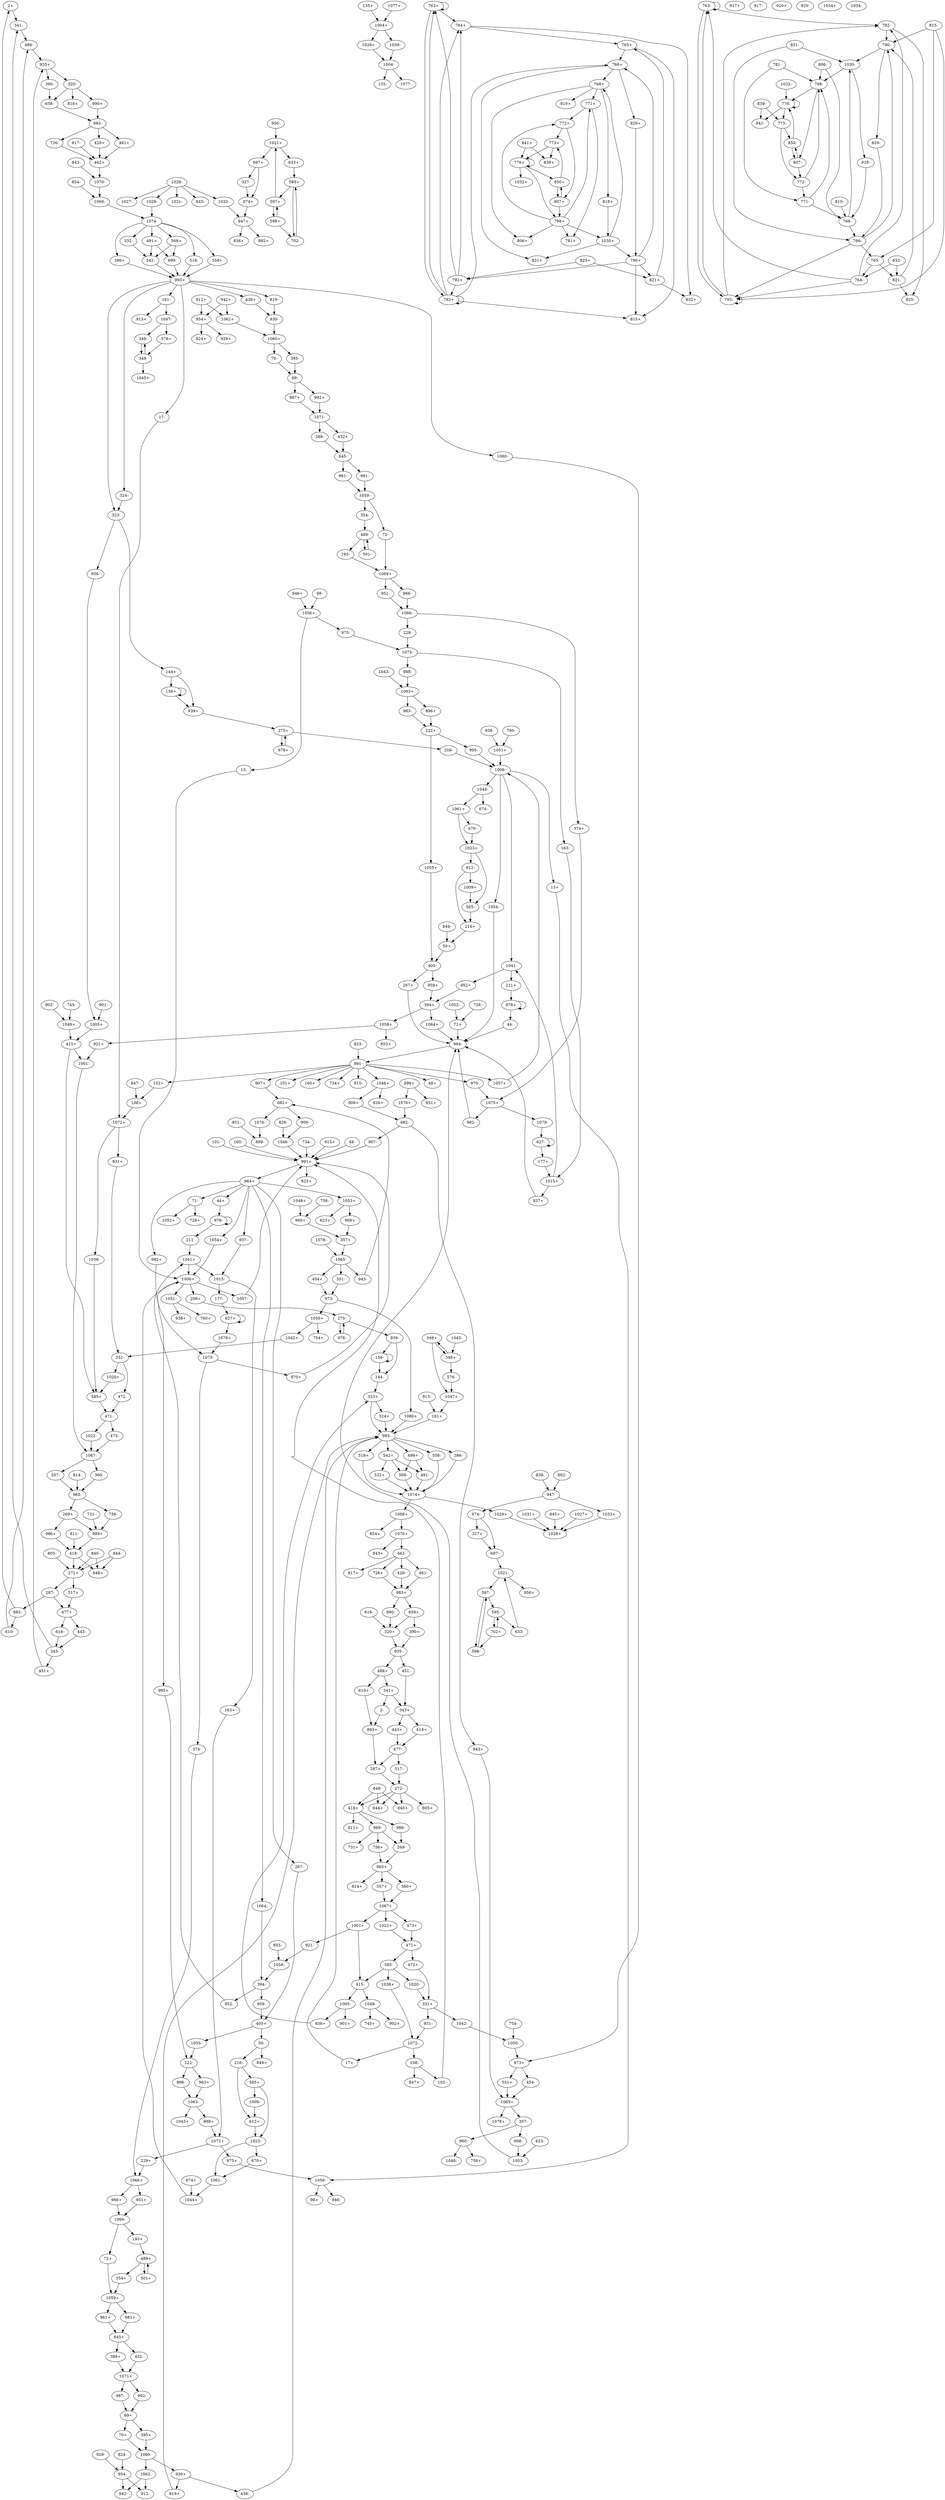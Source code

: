 digraph adj {
graph [k=96]
edge [d=-95]
"2+" [l=181 C=6617]
"2-" [l=181 C=6617]
"13+" [l=51885 C=1947701]
"13-" [l=51885 C=1947701]
"17+" [l=4302 C=157137]
"17-" [l=4302 C=157137]
"44+" [l=90139 C=2617283]
"44-" [l=90139 C=2617283]
"48+" [l=26106 C=727720]
"48-" [l=26106 C=727720]
"50+" [l=53007 C=1895568]
"50-" [l=53007 C=1895568]
"69+" [l=132 C=2029]
"69-" [l=132 C=2029]
"70+" [l=528 C=12772]
"70-" [l=528 C=12772]
"71+" [l=38166 C=1436063]
"71-" [l=38166 C=1436063]
"72+" [l=11473 C=368648]
"72-" [l=11473 C=368648]
"98+" [l=5160 C=167216]
"98-" [l=5160 C=167216]
"101+" [l=48884 C=1375836]
"101-" [l=48884 C=1375836]
"102+" [l=34471 C=1305440]
"102-" [l=34471 C=1305440]
"108+" [l=1276 C=48092]
"108-" [l=1276 C=48092]
"135+" [l=9150 C=266546]
"135-" [l=9150 C=266546]
"144+" [l=22200 C=800492]
"144-" [l=22200 C=800492]
"156+" [l=1881 C=69302]
"156-" [l=1881 C=69302]
"160+" [l=13412 C=392368]
"160-" [l=13412 C=392368]
"161+" [l=350 C=19166]
"161-" [l=350 C=19166]
"163+" [l=44864 C=1356671]
"163-" [l=44864 C=1356671]
"177+" [l=41532 C=1386006]
"177-" [l=41532 C=1386006]
"193+" [l=9313 C=338063]
"193-" [l=9313 C=338063]
"209+" [l=14202 C=516423]
"209-" [l=14202 C=516423]
"211+" [l=39254 C=1182845]
"211-" [l=39254 C=1182845]
"216+" [l=2477 C=88643]
"216-" [l=2477 C=88643]
"222+" [l=165 C=3057]
"222-" [l=165 C=3057]
"229+" [l=2241 C=73185]
"229-" [l=2241 C=73185]
"267+" [l=2547 C=73645]
"267-" [l=2547 C=73645]
"269+" [l=168 C=18448]
"269-" [l=168 C=18448]
"272+" [l=286 C=46418]
"272-" [l=286 C=46418]
"275+" [l=131 C=3288]
"275-" [l=131 C=3288]
"287+" [l=134 C=7957]
"287-" [l=134 C=7957]
"320+" [l=156 C=14797]
"320-" [l=156 C=14797]
"323+" [l=143 C=3876]
"323-" [l=143 C=3876]
"324+" [l=307 C=9463]
"324-" [l=307 C=9463]
"327+" [l=392 C=5532]
"327-" [l=392 C=5532]
"331+" [l=107 C=1008]
"331-" [l=107 C=1008]
"341+" [l=195 C=11542]
"341-" [l=195 C=11542]
"343+" [l=239 C=14252]
"343-" [l=239 C=14252]
"348+" [l=155 C=3600]
"348-" [l=155 C=3600]
"349+" [l=250 C=4128]
"349-" [l=250 C=4128]
"354+" [l=5063 C=165222]
"354-" [l=5063 C=165222]
"357+" [l=212 C=8329]
"357-" [l=212 C=8329]
"360+" [l=191 C=23078]
"360-" [l=191 C=23078]
"374+" [l=2644 C=95250]
"374-" [l=2644 C=95250]
"386+" [l=246 C=5491]
"386-" [l=246 C=5491]
"388+" [l=1997 C=56974]
"388-" [l=1997 C=56974]
"390+" [l=303 C=6026]
"390-" [l=303 C=6026]
"394+" [l=308 C=17489]
"394-" [l=308 C=17489]
"395+" [l=477 C=11457]
"395-" [l=477 C=11457]
"405+" [l=284 C=10400]
"405-" [l=284 C=10400]
"415+" [l=145 C=5037]
"415-" [l=145 C=5037]
"418+" [l=219 C=26355]
"418-" [l=219 C=26355]
"420+" [l=202 C=12623]
"420-" [l=202 C=12623]
"438+" [l=191 C=3357]
"438-" [l=191 C=3357]
"443+" [l=280 C=15753]
"443-" [l=280 C=15753]
"451+" [l=342 C=19946]
"451-" [l=342 C=19946]
"452+" [l=1106 C=33363]
"452-" [l=1106 C=33363]
"454+" [l=191 C=3642]
"454-" [l=191 C=3642]
"461+" [l=191 C=15406]
"461-" [l=191 C=15406]
"462+" [l=176 C=18499]
"462-" [l=176 C=18499]
"471+" [l=152 C=9434]
"471-" [l=152 C=9434]
"472+" [l=281 C=5447]
"472-" [l=281 C=5447]
"473+" [l=191 C=14977]
"473-" [l=191 C=14977]
"477+" [l=131 C=3671]
"477-" [l=131 C=3671]
"488+" [l=231 C=25290]
"488-" [l=231 C=25290]
"489+" [l=193 C=6011]
"489-" [l=193 C=6011]
"491+" [l=164 C=4144]
"491-" [l=164 C=4144]
"501+" [l=183 C=1664]
"501-" [l=183 C=1664]
"517+" [l=195 C=3477]
"517-" [l=195 C=3477]
"518+" [l=344 C=11056]
"518-" [l=344 C=11056]
"532+" [l=190 C=4565]
"532-" [l=190 C=4565]
"542+" [l=176 C=5882]
"542-" [l=176 C=5882]
"551+" [l=191 C=2925]
"551-" [l=191 C=2925]
"557+" [l=191 C=9326]
"557-" [l=191 C=9326]
"558+" [l=326 C=16362]
"558-" [l=326 C=16362]
"565+" [l=216 C=4342]
"565-" [l=216 C=4342]
"568+" [l=176 C=3745]
"568-" [l=176 C=3745]
"576+" [l=256 C=5246]
"576-" [l=256 C=5246]
"585+" [l=161 C=10418]
"585-" [l=161 C=10418]
"595+" [l=103 C=252]
"595-" [l=103 C=252]
"597+" [l=104 C=248]
"597-" [l=104 C=248]
"598+" [l=260 C=2143]
"598-" [l=260 C=2143]
"610+" [l=281 C=14896]
"610-" [l=281 C=14896]
"612+" [l=212 C=4029]
"612-" [l=212 C=4029]
"618+" [l=278 C=6241]
"618-" [l=278 C=6241]
"623+" [l=131 C=142]
"623-" [l=131 C=142]
"627+" [l=203 C=6126]
"627-" [l=203 C=6126]
"633+" [l=189 C=1446]
"633-" [l=189 C=1446]
"645+" [l=152 C=2572]
"645-" [l=152 C=2572]
"658+" [l=189 C=6440]
"658-" [l=189 C=6440]
"670+" [l=246 C=3976]
"670-" [l=246 C=3976]
"674+" [l=163 C=248]
"674-" [l=163 C=248]
"682+" [l=137 C=2319]
"682-" [l=137 C=2319]
"697+" [l=216 C=2537]
"697-" [l=216 C=2537]
"699+" [l=176 C=668]
"699-" [l=176 C=668]
"702+" [l=260 C=2694]
"702-" [l=260 C=2694]
"726+" [l=191 C=288]
"726-" [l=191 C=288]
"728+" [l=155 C=409]
"728-" [l=155 C=409]
"731+" [l=125 C=143]
"731-" [l=125 C=143]
"734+" [l=117 C=53]
"734-" [l=117 C=53]
"745+" [l=126 C=66]
"745-" [l=126 C=66]
"754+" [l=196 C=380]
"754-" [l=196 C=380]
"756+" [l=191 C=546]
"756-" [l=191 C=546]
"758+" [l=147 C=223]
"758-" [l=147 C=223]
"760+" [l=128 C=136]
"760-" [l=128 C=136]
"763+" [l=96 C=255]
"763-" [l=96 C=255]
"764+" [l=96 C=255]
"764-" [l=96 C=255]
"765+" [l=96 C=255]
"765-" [l=96 C=255]
"766+" [l=96 C=255]
"766-" [l=96 C=255]
"768+" [l=96 C=255]
"768-" [l=96 C=255]
"771+" [l=98 C=765]
"771-" [l=98 C=765]
"772+" [l=98 C=765]
"772-" [l=98 C=765]
"773+" [l=102 C=1710]
"773-" [l=102 C=1710]
"776+" [l=99 C=840]
"776-" [l=99 C=840]
"781+" [l=139 C=239]
"781-" [l=139 C=239]
"790+" [l=96 C=155]
"790-" [l=96 C=155]
"792+" [l=96 C=173]
"792-" [l=96 C=173]
"793+" [l=189 C=4006]
"793-" [l=189 C=4006]
"798+" [l=98 C=436]
"798-" [l=98 C=436]
"805+" [l=117 C=88]
"805-" [l=117 C=88]
"806+" [l=134 C=252]
"806-" [l=134 C=252]
"807+" [l=175 C=305]
"807-" [l=175 C=305]
"810+" [l=161 C=369]
"810-" [l=161 C=369]
"811+" [l=133 C=98]
"811-" [l=133 C=98]
"814+" [l=124 C=74]
"814-" [l=124 C=74]
"815+" [l=142 C=3016]
"815-" [l=142 C=3016]
"816+" [l=102 C=15]
"816-" [l=102 C=15]
"817+" [l=128 C=102]
"817-" [l=128 C=102]
"818+" [l=182 C=443]
"818-" [l=182 C=443]
"819+" [l=191 C=366]
"819-" [l=191 C=366]
"820+" [l=188 C=653]
"820-" [l=188 C=653]
"821+" [l=96 C=3]
"821-" [l=96 C=3]
"823+" [l=114 C=51]
"823-" [l=114 C=51]
"824+" [l=157 C=205]
"824-" [l=157 C=205]
"825+" [l=150 C=174]
"825-" [l=150 C=174]
"826+" [l=187 C=478]
"826-" [l=187 C=478]
"831+" [l=155 C=343]
"831-" [l=155 C=343]
"832+" [l=98 C=96]
"832-" [l=98 C=96]
"838+" [l=110 C=34]
"838-" [l=110 C=34]
"839+" [l=131 C=206]
"839-" [l=131 C=206]
"840+" [l=128 C=104]
"840-" [l=128 C=104]
"841+" [l=114 C=42]
"841-" [l=114 C=42]
"843+" [l=120 C=90]
"843-" [l=120 C=90]
"844+" [l=119 C=78]
"844-" [l=119 C=78]
"845+" [l=111 C=364]
"845-" [l=111 C=364]
"847+" [l=122 C=64]
"847-" [l=122 C=64]
"848+" [l=106 C=34]
"848-" [l=106 C=34]
"849+" [l=123 C=70]
"849-" [l=123 C=70]
"850+" [l=111 C=38]
"850-" [l=111 C=38]
"851+" [l=103 C=18]
"851-" [l=103 C=18]
"853+" [l=140 C=123]
"853-" [l=140 C=123]
"854+" [l=118 C=57]
"854-" [l=118 C=57]
"892+" [l=113049 C=3111879]
"892-" [l=113049 C=3111879]
"893+" [l=287 C=29556]
"893-" [l=287 C=29556]
"896+" [l=21865 C=680923]
"896-" [l=21865 C=680923]
"899+" [l=46513 C=1471307]
"899-" [l=46513 C=1471307]
"901+" [l=48671 C=1847974]
"901-" [l=48671 C=1847974]
"902+" [l=83395 C=3155699]
"902-" [l=83395 C=3155699]
"907+" [l=47118 C=1584610]
"907-" [l=47118 C=1584610]
"908+" [l=31616 C=1205305]
"908-" [l=31616 C=1205305]
"909+" [l=20063 C=650855]
"909-" [l=20063 C=650855]
"912+" [l=20276 C=553865]
"912-" [l=20276 C=553865]
"913+" [l=22483 C=835193]
"913-" [l=22483 C=835193]
"915+" [l=55711 C=1555471]
"915-" [l=55711 C=1555471]
"917+" [l=120053 C=3357347]
"917-" [l=120053 C=3357347]
"920+" [l=76215 C=2101664]
"920-" [l=76215 C=2101664]
"921+" [l=29707 C=1014093]
"921-" [l=29707 C=1014093]
"929+" [l=54482 C=1464241]
"929-" [l=54482 C=1464241]
"930+" [l=21184 C=737443]
"930-" [l=21184 C=737443]
"931+" [l=26212 C=1004973]
"931-" [l=26212 C=1004973]
"935+" [l=426 C=81643]
"935-" [l=426 C=81643]
"936+" [l=90544 C=3381655]
"936-" [l=90544 C=3381655]
"937+" [l=9439 C=316096]
"937-" [l=9439 C=316096]
"938+" [l=17805 C=684785]
"938-" [l=17805 C=684785]
"939+" [l=17453 C=656468]
"939-" [l=17453 C=656468]
"942+" [l=9500 C=287223]
"942-" [l=9500 C=287223]
"943+" [l=11537 C=364459]
"943-" [l=11537 C=364459]
"946+" [l=32785 C=1219038]
"946-" [l=32785 C=1219038]
"947+" [l=66736 C=1849100]
"947-" [l=66736 C=1849100]
"951+" [l=6282 C=234014]
"951-" [l=6282 C=234014]
"952+" [l=58615 C=2347257]
"952-" [l=58615 C=2347257]
"954+" [l=36009 C=964668]
"954-" [l=36009 C=964668]
"956+" [l=6104 C=164757]
"956-" [l=6104 C=164757]
"959+" [l=3053 C=102156]
"959-" [l=3053 C=102156]
"960+" [l=50197 C=1892615]
"960-" [l=50197 C=1892615]
"961+" [l=4786 C=171067]
"961-" [l=4786 C=171067]
"963+" [l=3227 C=103288]
"963-" [l=3227 C=103288]
"964+" [l=356 C=63151]
"964-" [l=356 C=63151]
"965+" [l=471 C=93295]
"965-" [l=471 C=93295]
"966+" [l=7657 C=248298]
"966-" [l=7657 C=248298]
"970+" [l=82230 C=2401074]
"970-" [l=82230 C=2401074]
"973+" [l=883 C=63055]
"973-" [l=883 C=63055]
"974+" [l=2421 C=68639]
"974-" [l=2421 C=68639]
"975+" [l=4215 C=128155]
"975-" [l=4215 C=128155]
"976+" [l=436 C=19718]
"976-" [l=436 C=19718]
"978+" [l=1264 C=46380]
"978-" [l=1264 C=46380]
"981+" [l=4863 C=146499]
"981-" [l=4863 C=146499]
"982+" [l=22324 C=648185]
"982-" [l=22324 C=648185]
"983+" [l=523 C=106873]
"983-" [l=523 C=106873]
"986+" [l=325 C=11529]
"986-" [l=325 C=11529]
"987+" [l=1277 C=37619]
"987-" [l=1277 C=37619]
"988+" [l=2973 C=93833]
"988-" [l=2973 C=93833]
"989+" [l=273 C=40597]
"989-" [l=273 C=40597]
"990+" [l=192 C=19619]
"990-" [l=192 C=19619]
"991+" [l=389 C=70676]
"991-" [l=389 C=70676]
"992+" [l=1374 C=45848]
"992-" [l=1374 C=45848]
"993+" [l=131 C=8342]
"993-" [l=131 C=8342]
"995+" [l=48657 C=1532892]
"995-" [l=48657 C=1532892]
"1001+" [l=333 C=15903]
"1001-" [l=333 C=15903]
"1004+" [l=151 C=4001]
"1004-" [l=151 C=4001]
"1005+" [l=206 C=4868]
"1005-" [l=206 C=4868]
"1006+" [l=177 C=11391]
"1006-" [l=177 C=11391]
"1009+" [l=248 C=5023]
"1009-" [l=248 C=5023]
"1015+" [l=173 C=7640]
"1015-" [l=173 C=7640]
"1020+" [l=217 C=4814]
"1020-" [l=217 C=4814]
"1021+" [l=140 C=2260]
"1021-" [l=140 C=2260]
"1022+" [l=191 C=5213]
"1022-" [l=191 C=5213]
"1023+" [l=100 C=208]
"1023-" [l=100 C=208]
"1027+" [l=152 C=762]
"1027-" [l=152 C=762]
"1028+" [l=125 C=7164]
"1028-" [l=125 C=7164]
"1029+" [l=188 C=677]
"1029-" [l=188 C=677]
"1030+" [l=98 C=430]
"1030-" [l=98 C=430]
"1031+" [l=113 C=800]
"1031-" [l=113 C=800]
"1032+" [l=128 C=147]
"1032-" [l=128 C=147]
"1033+" [l=189 C=850]
"1033-" [l=189 C=850]
"1034+" [l=126 C=7242]
"1034-" [l=126 C=7242]
"1038+" [l=32888 C=1236884]
"1038-" [l=32888 C=1236884]
"1039+" [l=1931 C=58416]
"1039-" [l=1931 C=58416]
"1041+" [l=113 C=2492]
"1041-" [l=113 C=2492]
"1042+" [l=75766 C=2720624]
"1042-" [l=75766 C=2720624]
"1043+" [l=16766 C=516520]
"1043-" [l=16766 C=516520]
"1044+" [l=268273 C=9767575]
"1044-" [l=268273 C=9767575]
"1045+" [l=172481 C=6453858]
"1045-" [l=172481 C=6453858]
"1046+" [l=126511 C=4182281]
"1046-" [l=126511 C=4182281]
"1047+" [l=192717 C=7210427]
"1047-" [l=192717 C=7210427]
"1048+" [l=101714 C=3790588]
"1048-" [l=101714 C=3790588]
"1049+" [l=43734 C=1637613]
"1049-" [l=43734 C=1637613]
"1050+" [l=146791 C=5369148]
"1050-" [l=146791 C=5369148]
"1051+" [l=61726 C=2343946]
"1051-" [l=61726 C=2343946]
"1052+" [l=207350 C=7815455]
"1052-" [l=207350 C=7815455]
"1053+" [l=22798 C=838227]
"1053-" [l=22798 C=838227]
"1054+" [l=75544 C=2387660]
"1054-" [l=75544 C=2387660]
"1055+" [l=37348 C=1115266]
"1055-" [l=37348 C=1115266]
"1056+" [l=6142 C=420849]
"1056-" [l=6142 C=420849]
"1057+" [l=147541 C=5459810]
"1057-" [l=147541 C=5459810]
"1058+" [l=46234 C=1611558]
"1058-" [l=46234 C=1611558]
"1059+" [l=1649 C=83905]
"1059-" [l=1649 C=83905]
"1060+" [l=4635 C=265719]
"1060-" [l=4635 C=265719]
"1061+" [l=75517 C=2726509]
"1061-" [l=75517 C=2726509]
"1062+" [l=51540 C=1569515]
"1062-" [l=51540 C=1569515]
"1063+" [l=635 C=29027]
"1063-" [l=635 C=29027]
"1064+" [l=303326 C=10392865]
"1064-" [l=303326 C=10392865]
"1065+" [l=2039 C=196802]
"1065-" [l=2039 C=196802]
"1066+" [l=2241 C=131894]
"1066-" [l=2241 C=131894]
"1067+" [l=366 C=65510]
"1067-" [l=366 C=65510]
"1068+" [l=810 C=176463]
"1068-" [l=810 C=176463]
"1069+" [l=814 C=43500]
"1069-" [l=814 C=43500]
"1070+" [l=603 C=122785]
"1070-" [l=603 C=122785]
"1071+" [l=2563 C=146772]
"1071-" [l=2563 C=146772]
"1072+" [l=1163 C=59855]
"1072-" [l=1163 C=59855]
"1073+" [l=485 C=21429]
"1073-" [l=485 C=21429]
"1074+" [l=386 C=69347]
"1074-" [l=386 C=69347]
"1075+" [l=343 C=11945]
"1075-" [l=343 C=11945]
"1076+" [l=127172 C=4184482]
"1076-" [l=127172 C=4184482]
"1077+" [l=191761 C=5904452]
"1077-" [l=191761 C=5904452]
"1078+" [l=73833 C=2401502]
"1078-" [l=73833 C=2401502]
"1079+" [l=101739 C=3425234]
"1079-" [l=101739 C=3425234]
"1080+" [l=45253 C=1729078]
"1080-" [l=45253 C=1729078]
"2+" -> "341-"
"2-" -> "893+"
"13+" -> "1056-"
"13-" -> "1006+" [d=-76]
"17+" -> "993-" [d=-87]
"17-" -> "1072+"
"44+" -> "976-"
"44-" -> "964-" [d=-92]
"48-" -> "991+" [d=-30]
"50+" -> "405-"
"50-" -> "216-"
"50-" -> "849+"
"69+" -> "70+"
"69+" -> "395+"
"69-" -> "987+"
"69-" -> "992+"
"70+" -> "1060-"
"70-" -> "69-"
"71+" -> "964-" [d=-91]
"71-" -> "728+"
"71-" -> "1052+"
"72+" -> "1059+"
"72-" -> "1069+"
"98-" -> "1056+"
"101-" -> "991+" [d=-30]
"102+" -> "108+"
"102-" -> "991+" [d=-31]
"108+" -> "1072+"
"108-" -> "102-"
"108-" -> "847+"
"135+" -> "1004+"
"144+" -> "156+"
"144+" -> "939+"
"144-" -> "323+"
"156+" -> "156+"
"156+" -> "939+"
"156-" -> "144-"
"156-" -> "156-"
"160-" -> "991+" [d=-30]
"161+" -> "993-" [d=-89]
"161-" -> "913+"
"161-" -> "1047-"
"163+" -> "1073+"
"163-" -> "1015+"
"177+" -> "1015+"
"177-" -> "627+"
"193+" -> "489+"
"193-" -> "1069+"
"209+" -> "275-"
"209-" -> "1006-" [d=-93]
"211+" -> "976+"
"211-" -> "1041+"
"216+" -> "50+"
"216-" -> "565+"
"216-" -> "612+" [d=-91]
"222+" -> "995-"
"222+" -> "1055+"
"222-" -> "896-"
"222-" -> "963+"
"229+" -> "1066+"
"229-" -> "1073-"
"267+" -> "964-" [d=-91]
"267-" -> "405+"
"269+" -> "986+"
"269+" -> "989+" [d=-72]
"269-" -> "965+"
"272+" -> "287-"
"272+" -> "517+"
"272-" -> "805+"
"272-" -> "418+" [d=-93]
"272-" -> "840+" [d=-93]
"272-" -> "844+" [d=-93]
"275+" -> "209-"
"275+" -> "978+"
"275-" -> "939-"
"275-" -> "978-"
"287+" -> "272-"
"287-" -> "893-"
"287-" -> "477+" [d=-34]
"320+" -> "935-"
"320-" -> "816+"
"320-" -> "990+" [d=-52]
"320-" -> "658-" [d=-49]
"323+" -> "324+"
"323+" -> "993-" [d=-18]
"323-" -> "144+"
"323-" -> "936-"
"324+" -> "993-" [d=-93]
"324-" -> "323-"
"327+" -> "697-"
"327-" -> "974+"
"331+" -> "931-"
"331+" -> "1042-"
"331-" -> "472-"
"331-" -> "1020+"
"341+" -> "2-"
"341+" -> "343+" [d=-82]
"341-" -> "488-"
"343+" -> "443+"
"343+" -> "618+"
"343-" -> "451+"
"343-" -> "341-" [d=-82]
"348+" -> "349+"
"348+" -> "576-"
"348-" -> "349-" [d=-78]
"348-" -> "1045+"
"349+" -> "348+" [d=-78]
"349+" -> "1047+" [d=-89]
"349-" -> "348-"
"354+" -> "1059+"
"354-" -> "489-"
"357+" -> "1065-"
"357-" -> "908-"
"357-" -> "960-"
"360+" -> "1067+"
"360-" -> "965-" [d=-94]
"374+" -> "1075+"
"374-" -> "1066+"
"386+" -> "993+" [d=-92]
"386-" -> "1074+" [d=-93]
"388+" -> "1071+"
"388-" -> "645-"
"390+" -> "935-"
"390-" -> "658-"
"394+" -> "1058+"
"394+" -> "1064+"
"394-" -> "952-"
"394-" -> "959-"
"395+" -> "1060-"
"395-" -> "69-"
"405+" -> "50-"
"405+" -> "1055-"
"405-" -> "267+"
"405-" -> "959+"
"415+" -> "1001-" [d=-45]
"415+" -> "585+" [d=-45]
"415-" -> "1005-"
"415-" -> "1049-"
"418+" -> "986-"
"418+" -> "811+" [d=-66]
"418+" -> "989-" [d=-66]
"418-" -> "848+"
"418-" -> "272+" [d=-93]
"420+" -> "462+" [d=-36]
"420-" -> "983+"
"438+" -> "930-"
"438-" -> "993-" [d=-81]
"443+" -> "477-"
"443-" -> "343-"
"451+" -> "935+"
"451-" -> "343+"
"452+" -> "645-"
"452-" -> "1071+"
"454+" -> "973-"
"454-" -> "1065+" [d=-91]
"461+" -> "462+" [d=-18]
"461-" -> "983+" [d=-18]
"462+" -> "1070-"
"462-" -> "817+"
"462-" -> "420-" [d=-36]
"462-" -> "461-" [d=-18]
"462-" -> "726+" [d=-18]
"471+" -> "472+"
"471+" -> "585-"
"471-" -> "473-"
"471-" -> "1022-"
"472+" -> "331+"
"472-" -> "471-"
"473+" -> "471+"
"473-" -> "1067-" [d=-76]
"477+" -> "443-"
"477+" -> "618-"
"477-" -> "517-"
"477-" -> "287+" [d=-34]
"488+" -> "341+"
"488+" -> "610+"
"488-" -> "935+"
"489+" -> "354+"
"489+" -> "501+"
"489-" -> "193-"
"489-" -> "501-"
"491+" -> "542-" [d=-80]
"491+" -> "699-" [d=-80]
"491-" -> "1074+" [d=-75]
"501+" -> "489+"
"501-" -> "489-"
"517+" -> "477+"
"517-" -> "272-"
"518+" -> "1074+" [d=-93]
"518-" -> "993+" [d=-87]
"532+" -> "1074+" [d=-93]
"532-" -> "542-" [d=-87]
"542+" -> "491-" [d=-80]
"542+" -> "532+" [d=-87]
"542+" -> "568-" [d=-80]
"542-" -> "993+" [d=-21]
"551+" -> "1065+" [d=-91]
"551-" -> "973-"
"557+" -> "1067+"
"557-" -> "965-" [d=-94]
"558+" -> "993+" [d=-87]
"558-" -> "1074+" [d=-75]
"565+" -> "1009-"
"565+" -> "1023-"
"565-" -> "216+"
"568+" -> "699-" [d=-80]
"568+" -> "542-" [d=-80]
"568-" -> "1074+" [d=-84]
"576+" -> "348-"
"576-" -> "1047+"
"585+" -> "471-"
"585-" -> "1020-"
"585-" -> "415-" [d=-45]
"585-" -> "1038+" [d=-45]
"595+" -> "597+" [d=-94]
"595+" -> "702-" [d=-94]
"595-" -> "633-"
"595-" -> "702+"
"597+" -> "598+"
"597+" -> "1021+" [d=-78]
"597-" -> "595-" [d=-94]
"597-" -> "598-" [d=-94]
"598+" -> "702-" [d=-94]
"598+" -> "597+" [d=-94]
"598-" -> "597-"
"610+" -> "893+"
"610-" -> "488-"
"612+" -> "1023-"
"612-" -> "1009+"
"612-" -> "216+" [d=-91]
"618+" -> "477-"
"618-" -> "343-"
"623-" -> "1053-"
"627+" -> "627+" [d=-14]
"627+" -> "1079+"
"627-" -> "177+"
"627-" -> "627-" [d=-14]
"633+" -> "595+"
"633-" -> "1021-"
"645+" -> "388+"
"645+" -> "452-"
"645-" -> "961-"
"645-" -> "981-"
"658+" -> "390+"
"658+" -> "320+" [d=-49]
"658-" -> "983-"
"670+" -> "1061-"
"670-" -> "1023+"
"674+" -> "1044+"
"682+" -> "909-"
"682+" -> "1076-"
"682-" -> "907-"
"682-" -> "943+"
"697+" -> "327-"
"697+" -> "974+" [d=-87]
"697-" -> "1021-"
"699+" -> "491-" [d=-80]
"699+" -> "568-" [d=-80]
"699-" -> "993+" [d=-21]
"702+" -> "598-" [d=-94]
"702+" -> "595-" [d=-94]
"702-" -> "595+"
"726+" -> "983+" [d=-18]
"726-" -> "462+" [d=-18]
"728-" -> "71+"
"731-" -> "989+" [d=-82]
"734-" -> "991+"
"745-" -> "1049+"
"754-" -> "1050-"
"756+" -> "965+"
"756-" -> "989+"
"758-" -> "960+"
"760-" -> "1051+"
"763+" -> "763+"
"763+" -> "764+"
"763+" -> "793+"
"763-" -> "763-"
"763-" -> "792-"
"763-" -> "793-" [d=-93]
"764+" -> "765+"
"764+" -> "832+"
"764-" -> "763-"
"764-" -> "792-"
"764-" -> "793-" [d=-93]
"765+" -> "766+"
"765+" -> "815+"
"765-" -> "764-"
"765-" -> "821-"
"766+" -> "820+"
"766+" -> "768+" [d=-92]
"766+" -> "831+" [d=-92]
"766-" -> "765-"
"766-" -> "793-" [d=-93]
"766-" -> "790-" [d=-93]
"768+" -> "810+"
"768+" -> "818+" [d=-93]
"768+" -> "771+" [d=-92]
"768+" -> "806+" [d=-92]
"768-" -> "766-" [d=-92]
"768-" -> "1030-" [d=-89]
"771+" -> "772+"
"771+" -> "781+"
"771-" -> "768-" [d=-92]
"771-" -> "798-" [d=-82]
"772+" -> "773+"
"772+" -> "807+"
"772-" -> "771-"
"772-" -> "798-" [d=-82]
"773+" -> "839+"
"773+" -> "776+" [d=-91]
"773-" -> "772-"
"773-" -> "850-"
"776+" -> "1032+"
"776+" -> "776+" [d=-30]
"776+" -> "798+" [d=-46]
"776+" -> "850+" [d=-46]
"776-" -> "773-" [d=-91]
"776-" -> "841-" [d=-91]
"776-" -> "776-" [d=-30]
"781-" -> "771-"
"781-" -> "798-" [d=-82]
"790+" -> "792+" [d=-94]
"790+" -> "821+" [d=-94]
"790+" -> "766+" [d=-93]
"790+" -> "815+" [d=-93]
"790-" -> "820-"
"790-" -> "1030-" [d=-92]
"792+" -> "763+"
"792+" -> "764+"
"792+" -> "793+"
"792-" -> "825-"
"792-" -> "790-" [d=-94]
"793+" -> "766+" [d=-93]
"793+" -> "815+" [d=-93]
"793+" -> "763+" [d=-93]
"793+" -> "764+" [d=-93]
"793+" -> "793+" [d=-93]
"793-" -> "763-"
"793-" -> "792-"
"793-" -> "793-" [d=-93]
"798+" -> "1030+" [d=-91]
"798+" -> "771+" [d=-82]
"798+" -> "806+" [d=-82]
"798+" -> "772+" [d=-82]
"798+" -> "781+" [d=-82]
"798-" -> "807-"
"798-" -> "776-" [d=-46]
"805-" -> "272+"
"806-" -> "768-" [d=-92]
"806-" -> "798-" [d=-82]
"807+" -> "798+"
"807+" -> "850+"
"807-" -> "772-"
"807-" -> "850-"
"810-" -> "768-"
"811-" -> "418-" [d=-66]
"814-" -> "965-"
"815-" -> "765-"
"815-" -> "793-" [d=-93]
"815-" -> "790-" [d=-93]
"816-" -> "320+"
"817-" -> "462+"
"818+" -> "1030+"
"818-" -> "768-" [d=-93]
"819+" -> "993-" [d=-81]
"819-" -> "930-"
"820+" -> "790+"
"820-" -> "766-"
"821+" -> "765+"
"821+" -> "832+"
"821-" -> "825-"
"821-" -> "790-" [d=-94]
"823-" -> "991-"
"824-" -> "954-"
"825+" -> "792+"
"825+" -> "821+"
"826-" -> "1046-"
"831-" -> "766-" [d=-92]
"831-" -> "1030-" [d=-89]
"832-" -> "764-"
"832-" -> "821-"
"838-" -> "947-"
"839-" -> "841-"
"839-" -> "773-"
"840-" -> "848+"
"840-" -> "272+" [d=-93]
"841+" -> "839+"
"841+" -> "776+" [d=-91]
"843-" -> "1070-"
"844-" -> "848+"
"844-" -> "272+" [d=-93]
"845+" -> "1028+" [d=-93]
"847-" -> "108+"
"848-" -> "418+"
"848-" -> "840+"
"848-" -> "844+"
"849-" -> "50+"
"850+" -> "773+"
"850+" -> "807+"
"850-" -> "807-"
"850-" -> "776-" [d=-46]
"851-" -> "899-"
"853-" -> "1058-"
"854-" -> "1068-"
"892-" -> "947-"
"893+" -> "287+"
"893-" -> "2+"
"893-" -> "610-"
"896+" -> "222+"
"896-" -> "1063-"
"899+" -> "851+"
"899+" -> "1076+"
"901-" -> "1005+"
"902-" -> "1049+"
"907+" -> "682+"
"907-" -> "991+" [d=-30]
"908+" -> "357+"
"908-" -> "1053-"
"909+" -> "682-"
"909-" -> "1046-"
"912+" -> "954+"
"912+" -> "1062+"
"913-" -> "161+"
"915+" -> "991+" [d=-30]
"921+" -> "1001-"
"921-" -> "1058-"
"929-" -> "954-"
"930+" -> "438-"
"930+" -> "819+"
"930-" -> "1060+"
"931+" -> "331-"
"931-" -> "1072-"
"935+" -> "320-"
"935+" -> "390-"
"935-" -> "451-"
"935-" -> "488+"
"936+" -> "323+"
"936-" -> "1005+"
"937+" -> "964-" [d=-91]
"937-" -> "1015-"
"938-" -> "1051+"
"939+" -> "275+"
"939-" -> "144-"
"939-" -> "156-"
"942+" -> "954+"
"942+" -> "1062+"
"943+" -> "1065+"
"943-" -> "682+"
"946+" -> "1056+"
"947+" -> "838+"
"947+" -> "892+"
"947-" -> "974-"
"947-" -> "1033+"
"951+" -> "1069-"
"951-" -> "1066-"
"952+" -> "394+"
"952-" -> "1041+"
"954+" -> "824+"
"954+" -> "929+"
"954-" -> "912-"
"954-" -> "942-"
"956-" -> "1021+"
"959+" -> "394+"
"959-" -> "405+"
"960+" -> "357+"
"960-" -> "758+"
"960-" -> "1048-"
"961+" -> "645+"
"961-" -> "1059-"
"963+" -> "1063-"
"963-" -> "222+"
"964+" -> "44+" [d=-92]
"964+" -> "71-" [d=-91]
"964+" -> "267-" [d=-91]
"964+" -> "937-" [d=-91]
"964+" -> "982+" [d=-89]
"964+" -> "1053+"
"964+" -> "1054+" [d=-89]
"964+" -> "1064-" [d=-91]
"964-" -> "991-"
"965+" -> "814+"
"965+" -> "360+" [d=-94]
"965+" -> "557+" [d=-94]
"965-" -> "269+"
"965-" -> "756-"
"966+" -> "1069-"
"966-" -> "1066-"
"970+" -> "991+" [d=-30]
"970-" -> "1075+"
"973+" -> "454-"
"973+" -> "551+"
"973-" -> "1050+"
"973-" -> "1080+"
"974+" -> "947+"
"974-" -> "327+"
"974-" -> "697-" [d=-87]
"975+" -> "1056-"
"975-" -> "1073-"
"976+" -> "44-"
"976+" -> "976+" [d=-68]
"976-" -> "211-"
"976-" -> "976-" [d=-68]
"978+" -> "275+"
"978-" -> "275-"
"981+" -> "645+"
"981-" -> "1059-"
"982+" -> "1075-"
"982-" -> "964-" [d=-89]
"983+" -> "658+"
"983+" -> "990-"
"983-" -> "420+"
"983-" -> "461+" [d=-18]
"983-" -> "726-" [d=-18]
"986+" -> "418-"
"986-" -> "269-"
"987+" -> "1071-"
"987-" -> "69+"
"988+" -> "1073+"
"988-" -> "1063+"
"989+" -> "418-" [d=-66]
"989-" -> "756+"
"989-" -> "731+" [d=-82]
"989-" -> "269-" [d=-72]
"990+" -> "983-"
"990-" -> "320+" [d=-52]
"991+" -> "823+"
"991+" -> "964+"
"991-" -> "734+"
"991-" -> "160+" [d=-30]
"991-" -> "907+" [d=-30]
"991-" -> "102+" [d=-31]
"991-" -> "101+" [d=-30]
"991-" -> "970-" [d=-30]
"991-" -> "48+" [d=-30]
"991-" -> "915-" [d=-30]
"991-" -> "1046+" [d=-31]
"991-" -> "1057+" [d=-30]
"992+" -> "1071-"
"992-" -> "69+"
"993+" -> "324-" [d=-93]
"993+" -> "161-" [d=-89]
"993+" -> "323-" [d=-18]
"993+" -> "17-" [d=-87]
"993+" -> "438+" [d=-81]
"993+" -> "819-" [d=-81]
"993+" -> "1080-" [d=-94]
"993-" -> "386-" [d=-92]
"993-" -> "518+" [d=-87]
"993-" -> "558-" [d=-87]
"993-" -> "542+" [d=-21]
"993-" -> "699+" [d=-21]
"995+" -> "222-"
"995-" -> "1006-" [d=-85]
"1001+" -> "921-"
"1001+" -> "415-" [d=-45]
"1001-" -> "1067-"
"1004+" -> "1039+"
"1004+" -> "1039-"
"1004-" -> "135-"
"1004-" -> "1077-"
"1005+" -> "415+"
"1005-" -> "901+"
"1005-" -> "936+"
"1006+" -> "209+" [d=-93]
"1006+" -> "995+" [d=-85]
"1006+" -> "1051-"
"1006+" -> "1057-" [d=-85]
"1006-" -> "1041-"
"1006-" -> "13+" [d=-76]
"1006-" -> "1044-" [d=-77]
"1006-" -> "1054-" [d=-76]
"1009+" -> "565-"
"1009-" -> "612+"
"1015+" -> "937+"
"1015+" -> "1041-"
"1015-" -> "163+"
"1015-" -> "177-"
"1020+" -> "585+"
"1020-" -> "331+"
"1021+" -> "633+"
"1021+" -> "697+"
"1021-" -> "956+"
"1021-" -> "597-" [d=-78]
"1022+" -> "471+"
"1022-" -> "1067-" [d=-76]
"1023+" -> "565-"
"1023+" -> "612-"
"1023-" -> "670+"
"1023-" -> "1061-" [d=-83]
"1027+" -> "1028+"
"1028-" -> "1027-"
"1028-" -> "1031-"
"1028-" -> "1033-" [d=-94]
"1028-" -> "845-" [d=-93]
"1028-" -> "1029-" [d=-93]
"1029+" -> "1028+" [d=-93]
"1029-" -> "1074-"
"1030+" -> "790+" [d=-92]
"1030+" -> "768+" [d=-89]
"1030+" -> "831+" [d=-89]
"1030-" -> "818-"
"1030-" -> "798-" [d=-91]
"1031+" -> "1028+"
"1032-" -> "776-"
"1033+" -> "1028+" [d=-94]
"1033-" -> "947+"
"1038+" -> "1072-"
"1038-" -> "585+" [d=-45]
"1039+" -> "1004-"
"1039-" -> "1004-"
"1041+" -> "1006+"
"1041+" -> "1015-"
"1041-" -> "211+"
"1041-" -> "952+"
"1042+" -> "331-"
"1042-" -> "1050-"
"1043-" -> "1063+"
"1044+" -> "1006+" [d=-77]
"1044-" -> "674-"
"1044-" -> "1061+"
"1045-" -> "348+"
"1046+" -> "826+"
"1046+" -> "909+"
"1046-" -> "991+" [d=-31]
"1047+" -> "161+"
"1047-" -> "576+"
"1047-" -> "349-" [d=-89]
"1048+" -> "960+"
"1049+" -> "415+"
"1049-" -> "745+"
"1049-" -> "902+"
"1050+" -> "754+"
"1050+" -> "1042+"
"1050-" -> "973+"
"1051+" -> "1006-"
"1051-" -> "760+"
"1051-" -> "938+"
"1052-" -> "71+"
"1053+" -> "623+"
"1053+" -> "908+"
"1053-" -> "964-"
"1054+" -> "1006+" [d=-76]
"1054-" -> "964-" [d=-89]
"1055+" -> "405-"
"1055-" -> "222-"
"1056+" -> "13-"
"1056+" -> "975-"
"1056-" -> "98+"
"1056-" -> "946-"
"1057+" -> "1006-" [d=-85]
"1057-" -> "991+" [d=-30]
"1058+" -> "853+"
"1058+" -> "921+"
"1058-" -> "394-"
"1059+" -> "961+"
"1059+" -> "981+"
"1059-" -> "72-"
"1059-" -> "354-"
"1060+" -> "70-"
"1060+" -> "395-"
"1060-" -> "930+"
"1060-" -> "1062-"
"1061+" -> "670-"
"1061+" -> "1023+" [d=-83]
"1061-" -> "1044+"
"1062+" -> "1060+"
"1062-" -> "912-"
"1062-" -> "942-"
"1063+" -> "896+"
"1063+" -> "963-"
"1063-" -> "988+"
"1063-" -> "1043+"
"1064+" -> "964-" [d=-91]
"1064-" -> "394-"
"1065+" -> "357-"
"1065+" -> "1078+"
"1065-" -> "943-"
"1065-" -> "454+" [d=-91]
"1065-" -> "551-" [d=-91]
"1066+" -> "951+"
"1066+" -> "966+"
"1066-" -> "229-"
"1066-" -> "374+"
"1067+" -> "1001+"
"1067+" -> "473+" [d=-76]
"1067+" -> "1022+" [d=-76]
"1067-" -> "360-"
"1067-" -> "557-"
"1068+" -> "854+"
"1068+" -> "1070+"
"1068-" -> "1074-"
"1069+" -> "951-"
"1069+" -> "966-"
"1069-" -> "72+"
"1069-" -> "193+"
"1070+" -> "462-"
"1070+" -> "843+"
"1070-" -> "1068-"
"1071+" -> "987-"
"1071+" -> "992-"
"1071-" -> "388-"
"1071-" -> "452+"
"1072+" -> "931+"
"1072+" -> "1038-"
"1072-" -> "17+"
"1072-" -> "108-"
"1073+" -> "229+"
"1073+" -> "975+"
"1073-" -> "163-"
"1073-" -> "988-"
"1074+" -> "1029+"
"1074+" -> "1068+"
"1074-" -> "386+" [d=-93]
"1074-" -> "518-" [d=-93]
"1074-" -> "532-" [d=-93]
"1074-" -> "568+" [d=-84]
"1074-" -> "491+" [d=-75]
"1074-" -> "558+" [d=-75]
"1075+" -> "982-"
"1075+" -> "1079-"
"1075-" -> "374-"
"1075-" -> "970+"
"1076+" -> "682-"
"1076-" -> "899-"
"1077+" -> "1004+"
"1078-" -> "1065-"
"1079+" -> "1075-"
"1079-" -> "627-"
"1080+" -> "993-" [d=-94]
"1080-" -> "973+"
}

